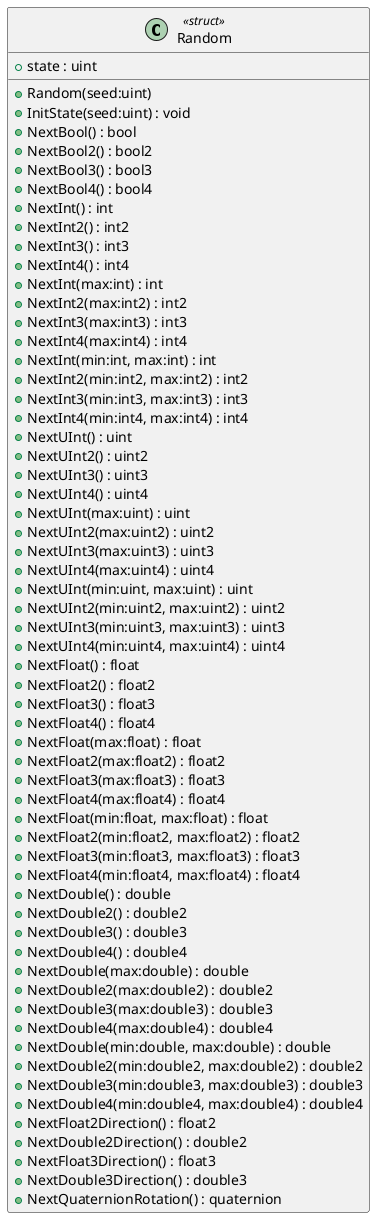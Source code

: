 @startuml
class Random <<struct>> {
    + state : uint
    + Random(seed:uint)
    + InitState(seed:uint) : void
    + NextBool() : bool
    + NextBool2() : bool2
    + NextBool3() : bool3
    + NextBool4() : bool4
    + NextInt() : int
    + NextInt2() : int2
    + NextInt3() : int3
    + NextInt4() : int4
    + NextInt(max:int) : int
    + NextInt2(max:int2) : int2
    + NextInt3(max:int3) : int3
    + NextInt4(max:int4) : int4
    + NextInt(min:int, max:int) : int
    + NextInt2(min:int2, max:int2) : int2
    + NextInt3(min:int3, max:int3) : int3
    + NextInt4(min:int4, max:int4) : int4
    + NextUInt() : uint
    + NextUInt2() : uint2
    + NextUInt3() : uint3
    + NextUInt4() : uint4
    + NextUInt(max:uint) : uint
    + NextUInt2(max:uint2) : uint2
    + NextUInt3(max:uint3) : uint3
    + NextUInt4(max:uint4) : uint4
    + NextUInt(min:uint, max:uint) : uint
    + NextUInt2(min:uint2, max:uint2) : uint2
    + NextUInt3(min:uint3, max:uint3) : uint3
    + NextUInt4(min:uint4, max:uint4) : uint4
    + NextFloat() : float
    + NextFloat2() : float2
    + NextFloat3() : float3
    + NextFloat4() : float4
    + NextFloat(max:float) : float
    + NextFloat2(max:float2) : float2
    + NextFloat3(max:float3) : float3
    + NextFloat4(max:float4) : float4
    + NextFloat(min:float, max:float) : float
    + NextFloat2(min:float2, max:float2) : float2
    + NextFloat3(min:float3, max:float3) : float3
    + NextFloat4(min:float4, max:float4) : float4
    + NextDouble() : double
    + NextDouble2() : double2
    + NextDouble3() : double3
    + NextDouble4() : double4
    + NextDouble(max:double) : double
    + NextDouble2(max:double2) : double2
    + NextDouble3(max:double3) : double3
    + NextDouble4(max:double4) : double4
    + NextDouble(min:double, max:double) : double
    + NextDouble2(min:double2, max:double2) : double2
    + NextDouble3(min:double3, max:double3) : double3
    + NextDouble4(min:double4, max:double4) : double4
    + NextFloat2Direction() : float2
    + NextDouble2Direction() : double2
    + NextFloat3Direction() : float3
    + NextDouble3Direction() : double3
    + NextQuaternionRotation() : quaternion
}
@enduml

